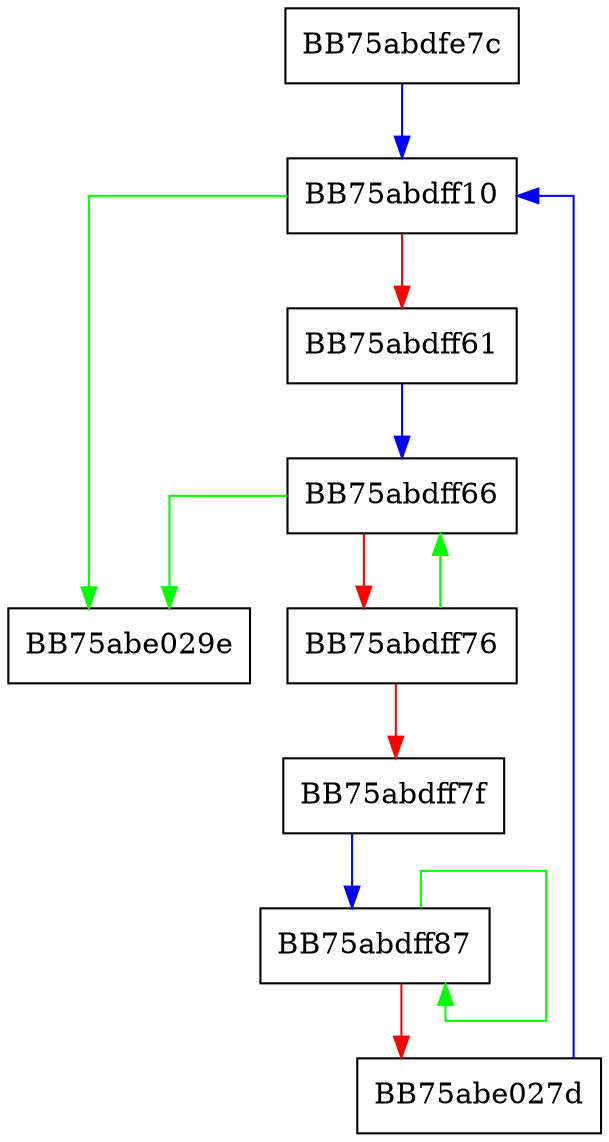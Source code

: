 digraph HUF_decompress4X1_usingDTable_internal_fast_c_loop {
  node [shape="box"];
  graph [splines=ortho];
  BB75abdfe7c -> BB75abdff10 [color="blue"];
  BB75abdff10 -> BB75abe029e [color="green"];
  BB75abdff10 -> BB75abdff61 [color="red"];
  BB75abdff61 -> BB75abdff66 [color="blue"];
  BB75abdff66 -> BB75abe029e [color="green"];
  BB75abdff66 -> BB75abdff76 [color="red"];
  BB75abdff76 -> BB75abdff66 [color="green"];
  BB75abdff76 -> BB75abdff7f [color="red"];
  BB75abdff7f -> BB75abdff87 [color="blue"];
  BB75abdff87 -> BB75abdff87 [color="green"];
  BB75abdff87 -> BB75abe027d [color="red"];
  BB75abe027d -> BB75abdff10 [color="blue"];
}